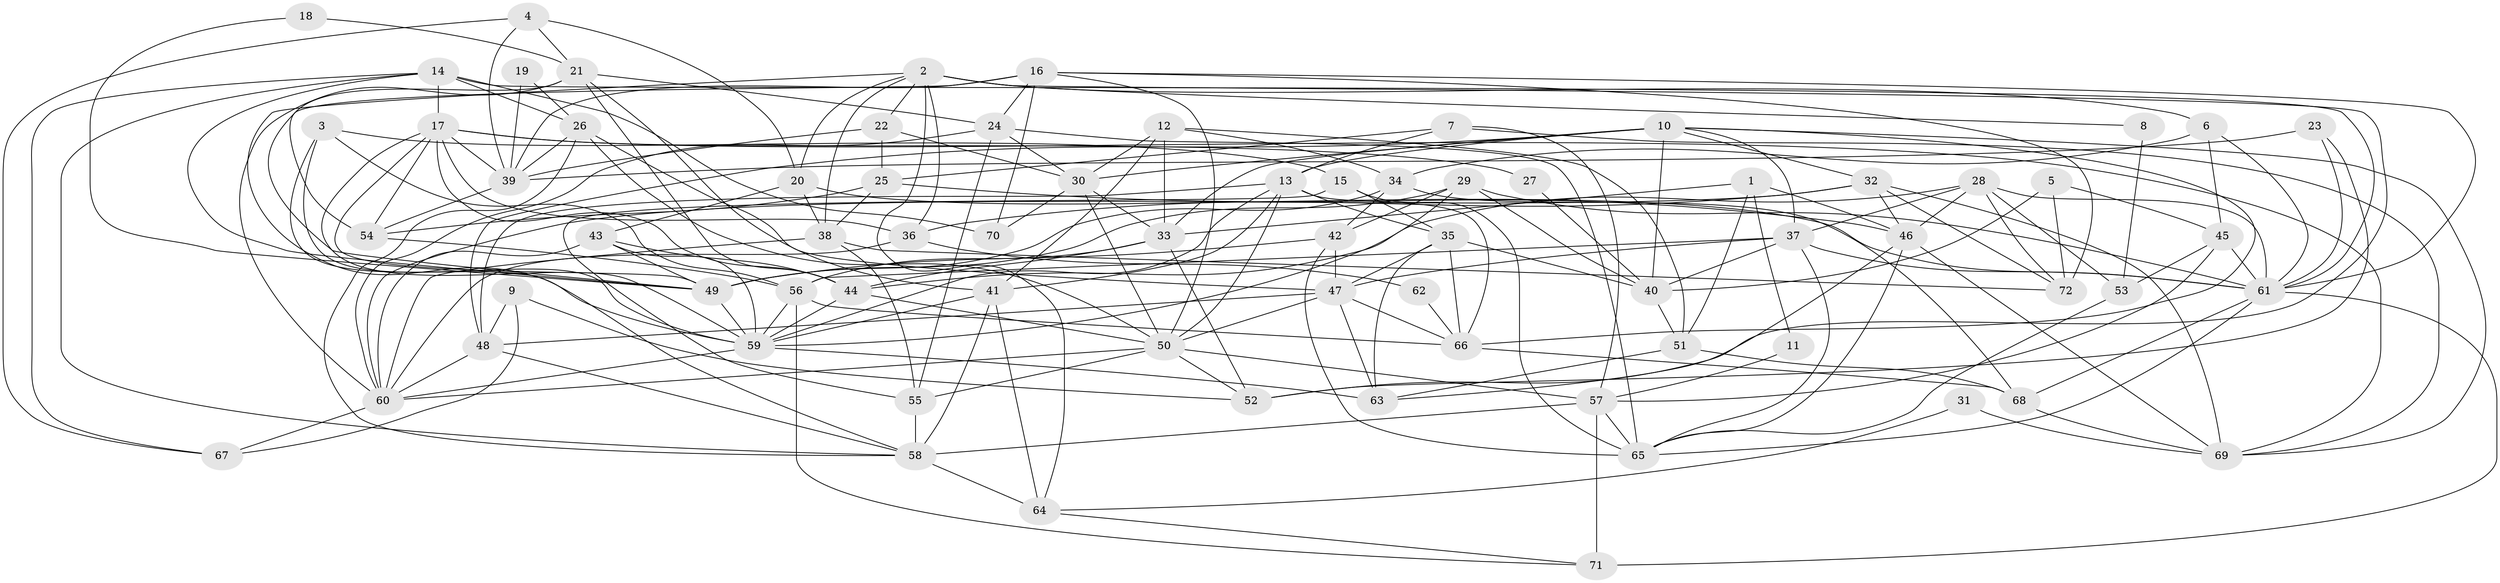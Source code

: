 // original degree distribution, {5: 0.18181818181818182, 4: 0.24475524475524477, 6: 0.08391608391608392, 3: 0.3006993006993007, 2: 0.1258741258741259, 8: 0.013986013986013986, 7: 0.04895104895104895}
// Generated by graph-tools (version 1.1) at 2025/26/03/09/25 03:26:16]
// undirected, 72 vertices, 205 edges
graph export_dot {
graph [start="1"]
  node [color=gray90,style=filled];
  1;
  2;
  3;
  4;
  5;
  6;
  7;
  8;
  9;
  10;
  11;
  12;
  13;
  14;
  15;
  16;
  17;
  18;
  19;
  20;
  21;
  22;
  23;
  24;
  25;
  26;
  27;
  28;
  29;
  30;
  31;
  32;
  33;
  34;
  35;
  36;
  37;
  38;
  39;
  40;
  41;
  42;
  43;
  44;
  45;
  46;
  47;
  48;
  49;
  50;
  51;
  52;
  53;
  54;
  55;
  56;
  57;
  58;
  59;
  60;
  61;
  62;
  63;
  64;
  65;
  66;
  67;
  68;
  69;
  70;
  71;
  72;
  1 -- 11 [weight=1.0];
  1 -- 33 [weight=1.0];
  1 -- 46 [weight=2.0];
  1 -- 51 [weight=1.0];
  2 -- 6 [weight=1.0];
  2 -- 8 [weight=1.0];
  2 -- 20 [weight=1.0];
  2 -- 22 [weight=1.0];
  2 -- 36 [weight=1.0];
  2 -- 38 [weight=1.0];
  2 -- 52 [weight=1.0];
  2 -- 59 [weight=1.0];
  2 -- 64 [weight=1.0];
  3 -- 15 [weight=2.0];
  3 -- 56 [weight=1.0];
  3 -- 58 [weight=1.0];
  3 -- 59 [weight=1.0];
  4 -- 20 [weight=1.0];
  4 -- 21 [weight=1.0];
  4 -- 39 [weight=1.0];
  4 -- 67 [weight=1.0];
  5 -- 40 [weight=1.0];
  5 -- 45 [weight=1.0];
  5 -- 72 [weight=1.0];
  6 -- 34 [weight=1.0];
  6 -- 45 [weight=1.0];
  6 -- 61 [weight=1.0];
  7 -- 13 [weight=1.0];
  7 -- 25 [weight=1.0];
  7 -- 57 [weight=1.0];
  7 -- 69 [weight=1.0];
  8 -- 53 [weight=1.0];
  9 -- 48 [weight=1.0];
  9 -- 52 [weight=1.0];
  9 -- 67 [weight=1.0];
  10 -- 13 [weight=1.0];
  10 -- 30 [weight=1.0];
  10 -- 32 [weight=1.0];
  10 -- 33 [weight=1.0];
  10 -- 37 [weight=1.0];
  10 -- 40 [weight=1.0];
  10 -- 48 [weight=1.0];
  10 -- 66 [weight=1.0];
  10 -- 69 [weight=1.0];
  11 -- 57 [weight=1.0];
  12 -- 30 [weight=1.0];
  12 -- 33 [weight=1.0];
  12 -- 34 [weight=1.0];
  12 -- 41 [weight=1.0];
  12 -- 51 [weight=1.0];
  13 -- 35 [weight=1.0];
  13 -- 41 [weight=1.0];
  13 -- 48 [weight=1.0];
  13 -- 50 [weight=1.0];
  13 -- 59 [weight=1.0];
  13 -- 66 [weight=1.0];
  14 -- 17 [weight=1.0];
  14 -- 26 [weight=1.0];
  14 -- 49 [weight=1.0];
  14 -- 58 [weight=1.0];
  14 -- 61 [weight=1.0];
  14 -- 67 [weight=1.0];
  14 -- 70 [weight=1.0];
  15 -- 35 [weight=1.0];
  15 -- 55 [weight=1.0];
  15 -- 65 [weight=1.0];
  16 -- 24 [weight=1.0];
  16 -- 39 [weight=1.0];
  16 -- 49 [weight=1.0];
  16 -- 50 [weight=1.0];
  16 -- 61 [weight=1.0];
  16 -- 70 [weight=1.0];
  16 -- 72 [weight=1.0];
  17 -- 27 [weight=1.0];
  17 -- 36 [weight=1.0];
  17 -- 39 [weight=1.0];
  17 -- 44 [weight=1.0];
  17 -- 49 [weight=1.0];
  17 -- 54 [weight=1.0];
  17 -- 59 [weight=1.0];
  17 -- 69 [weight=1.0];
  18 -- 21 [weight=1.0];
  18 -- 49 [weight=1.0];
  19 -- 26 [weight=1.0];
  19 -- 39 [weight=1.0];
  20 -- 38 [weight=1.0];
  20 -- 43 [weight=1.0];
  20 -- 61 [weight=1.0];
  21 -- 24 [weight=1.0];
  21 -- 41 [weight=1.0];
  21 -- 44 [weight=1.0];
  21 -- 54 [weight=1.0];
  21 -- 60 [weight=1.0];
  22 -- 25 [weight=1.0];
  22 -- 30 [weight=1.0];
  22 -- 39 [weight=1.0];
  23 -- 39 [weight=2.0];
  23 -- 52 [weight=1.0];
  23 -- 61 [weight=1.0];
  24 -- 30 [weight=1.0];
  24 -- 55 [weight=1.0];
  24 -- 60 [weight=1.0];
  24 -- 65 [weight=1.0];
  25 -- 38 [weight=1.0];
  25 -- 46 [weight=1.0];
  25 -- 54 [weight=1.0];
  26 -- 39 [weight=1.0];
  26 -- 47 [weight=1.0];
  26 -- 50 [weight=1.0];
  26 -- 58 [weight=1.0];
  27 -- 40 [weight=1.0];
  28 -- 37 [weight=1.0];
  28 -- 44 [weight=1.0];
  28 -- 46 [weight=1.0];
  28 -- 53 [weight=1.0];
  28 -- 61 [weight=1.0];
  28 -- 72 [weight=1.0];
  29 -- 40 [weight=1.0];
  29 -- 42 [weight=1.0];
  29 -- 49 [weight=1.0];
  29 -- 59 [weight=1.0];
  29 -- 61 [weight=2.0];
  30 -- 33 [weight=1.0];
  30 -- 50 [weight=1.0];
  30 -- 70 [weight=1.0];
  31 -- 64 [weight=1.0];
  31 -- 69 [weight=1.0];
  32 -- 36 [weight=1.0];
  32 -- 46 [weight=1.0];
  32 -- 60 [weight=1.0];
  32 -- 69 [weight=1.0];
  32 -- 72 [weight=1.0];
  33 -- 44 [weight=1.0];
  33 -- 52 [weight=1.0];
  33 -- 56 [weight=1.0];
  34 -- 42 [weight=1.0];
  34 -- 49 [weight=1.0];
  34 -- 68 [weight=1.0];
  35 -- 40 [weight=1.0];
  35 -- 47 [weight=1.0];
  35 -- 63 [weight=1.0];
  35 -- 66 [weight=1.0];
  36 -- 60 [weight=1.0];
  36 -- 62 [weight=1.0];
  37 -- 40 [weight=1.0];
  37 -- 47 [weight=1.0];
  37 -- 56 [weight=1.0];
  37 -- 61 [weight=1.0];
  37 -- 65 [weight=1.0];
  38 -- 55 [weight=1.0];
  38 -- 60 [weight=1.0];
  38 -- 72 [weight=1.0];
  39 -- 54 [weight=1.0];
  40 -- 51 [weight=1.0];
  41 -- 58 [weight=1.0];
  41 -- 59 [weight=1.0];
  41 -- 64 [weight=1.0];
  42 -- 47 [weight=1.0];
  42 -- 49 [weight=1.0];
  42 -- 65 [weight=1.0];
  43 -- 44 [weight=1.0];
  43 -- 49 [weight=1.0];
  43 -- 59 [weight=1.0];
  43 -- 60 [weight=1.0];
  44 -- 50 [weight=1.0];
  44 -- 59 [weight=1.0];
  45 -- 53 [weight=2.0];
  45 -- 57 [weight=1.0];
  45 -- 61 [weight=1.0];
  46 -- 63 [weight=1.0];
  46 -- 65 [weight=1.0];
  46 -- 69 [weight=1.0];
  47 -- 48 [weight=1.0];
  47 -- 50 [weight=1.0];
  47 -- 63 [weight=1.0];
  47 -- 66 [weight=1.0];
  48 -- 58 [weight=1.0];
  48 -- 60 [weight=1.0];
  49 -- 59 [weight=1.0];
  50 -- 52 [weight=1.0];
  50 -- 55 [weight=1.0];
  50 -- 57 [weight=1.0];
  50 -- 60 [weight=1.0];
  51 -- 63 [weight=1.0];
  51 -- 68 [weight=1.0];
  53 -- 65 [weight=1.0];
  54 -- 56 [weight=1.0];
  55 -- 58 [weight=1.0];
  56 -- 59 [weight=1.0];
  56 -- 66 [weight=1.0];
  56 -- 71 [weight=1.0];
  57 -- 58 [weight=1.0];
  57 -- 65 [weight=2.0];
  57 -- 71 [weight=1.0];
  58 -- 64 [weight=2.0];
  59 -- 60 [weight=1.0];
  59 -- 63 [weight=1.0];
  60 -- 67 [weight=1.0];
  61 -- 65 [weight=1.0];
  61 -- 68 [weight=1.0];
  61 -- 71 [weight=2.0];
  62 -- 66 [weight=1.0];
  64 -- 71 [weight=1.0];
  66 -- 68 [weight=1.0];
  68 -- 69 [weight=1.0];
}
